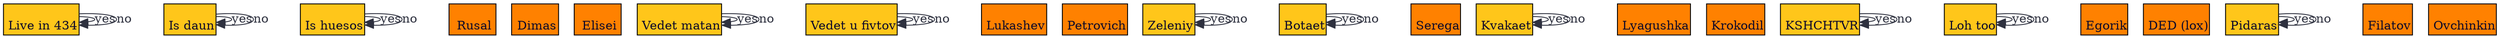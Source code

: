 digraph TreeGraph {
node [shape="box", style="filled", fillcolor="#FFC61A", fontcolor="#0e0a2a", margin="0.01"];
"Live in 434" [shape="record", label="\n Live in 434"];
node [shape="box", style="filled", fillcolor="#FFC61A", fontcolor="#0e0a2a", margin="0.01"];
"Is daun" [shape="record", label="\n Is daun"];
node [shape="box", style="filled", fillcolor="#FFC61A", fontcolor="#0e0a2a", margin="0.01"];
"Is huesos" [shape="record", label="\n Is huesos"];
node [shape="box", style="filled", fillcolor="#FF8100", fontcolor="#0e0a2a", margin="0.01"];
"Rusal" [shape="record", label="\n Rusal"];
node [shape="box", style="filled", fillcolor="#FF8100", fontcolor="#0e0a2a", margin="0.01"];
"Dimas" [shape="record", label="\n Dimas"];
node [shape="box", style="filled", fillcolor="#FF8100", fontcolor="#0e0a2a", margin="0.01"];
"Elisei" [shape="record", label="\n Elisei"];
node [shape="box", style="filled", fillcolor="#FFC61A", fontcolor="#0e0a2a", margin="0.01"];
"Vedet matan" [shape="record", label="\n Vedet matan"];
node [shape="box", style="filled", fillcolor="#FFC61A", fontcolor="#0e0a2a", margin="0.01"];
"Vedet u fivtov" [shape="record", label="\n Vedet u fivtov"];
node [shape="box", style="filled", fillcolor="#FF8100", fontcolor="#0e0a2a", margin="0.01"];
"Lukashev" [shape="record", label="\n Lukashev"];
node [shape="box", style="filled", fillcolor="#FF8100", fontcolor="#0e0a2a", margin="0.01"];
"Petrovich" [shape="record", label="\n Petrovich"];
node [shape="box", style="filled", fillcolor="#FFC61A", fontcolor="#0e0a2a", margin="0.01"];
"Zeleniy" [shape="record", label="\n Zeleniy"];
node [shape="box", style="filled", fillcolor="#FFC61A", fontcolor="#0e0a2a", margin="0.01"];
"Botaet" [shape="record", label="\n Botaet"];
node [shape="box", style="filled", fillcolor="#FF8100", fontcolor="#0e0a2a", margin="0.01"];
"Serega" [shape="record", label="\n Serega"];
node [shape="box", style="filled", fillcolor="#FFC61A", fontcolor="#0e0a2a", margin="0.01"];
"Kvakaet" [shape="record", label="\n Kvakaet"];
node [shape="box", style="filled", fillcolor="#FF8100", fontcolor="#0e0a2a", margin="0.01"];
"Lyagushka" [shape="record", label="\n Lyagushka"];
node [shape="box", style="filled", fillcolor="#FF8100", fontcolor="#0e0a2a", margin="0.01"];
"Krokodil" [shape="record", label="\n Krokodil"];
node [shape="box", style="filled", fillcolor="#FFC61A", fontcolor="#0e0a2a", margin="0.01"];
"KSHCHTVR" [shape="record", label="\n KSHCHTVR"];
node [shape="box", style="filled", fillcolor="#FFC61A", fontcolor="#0e0a2a", margin="0.01"];
"Loh too" [shape="record", label="\n Loh too"];
node [shape="box", style="filled", fillcolor="#FF8100", fontcolor="#0e0a2a", margin="0.01"];
"Egorik" [shape="record", label="\n Egorik"];
node [shape="box", style="filled", fillcolor="#FF8100", fontcolor="#0e0a2a", margin="0.01"];
"DED (lox)" [shape="record", label="\n DED (lox)"];
node [shape="box", style="filled", fillcolor="#FFC61A", fontcolor="#0e0a2a", margin="0.01"];
"Pidaras" [shape="record", label="\n Pidaras"];
node [shape="box", style="filled", fillcolor="#FF8100", fontcolor="#0e0a2a", margin="0.01"];
"Filatov" [shape="record", label="\n Filatov"];
node [shape="box", style="filled", fillcolor="#FF8100", fontcolor="#0e0a2a", margin="0.01"];
"Ovchinkin" [shape="record", label="\n Ovchinkin"];
"Live in 434" -> "Live in 434"  [label = "yes" color="#2E313F" fontcolor="#2E313F"];
"Is daun" -> "Is daun"  [label = "yes" color="#2E313F" fontcolor="#2E313F"];
"Is huesos" -> "Is huesos"  [label = "yes" color="#2E313F" fontcolor="#2E313F"];
"Is huesos" -> "Is huesos"  [label = "no" color="#2E313F" fontcolor="#2E313F"];
"Is daun" -> "Is daun"  [label = "no" color="#2E313F" fontcolor="#2E313F"];
"Live in 434" -> "Live in 434"  [label = "no" color="#2E313F" fontcolor="#2E313F"];
"Vedet matan" -> "Vedet matan"  [label = "yes" color="#2E313F" fontcolor="#2E313F"];
"Vedet u fivtov" -> "Vedet u fivtov"  [label = "yes" color="#2E313F" fontcolor="#2E313F"];
"Vedet u fivtov" -> "Vedet u fivtov"  [label = "no" color="#2E313F" fontcolor="#2E313F"];
"Vedet matan" -> "Vedet matan"  [label = "no" color="#2E313F" fontcolor="#2E313F"];
"Zeleniy" -> "Zeleniy"  [label = "yes" color="#2E313F" fontcolor="#2E313F"];
"Botaet" -> "Botaet"  [label = "yes" color="#2E313F" fontcolor="#2E313F"];
"Botaet" -> "Botaet"  [label = "no" color="#2E313F" fontcolor="#2E313F"];
"Kvakaet" -> "Kvakaet"  [label = "yes" color="#2E313F" fontcolor="#2E313F"];
"Kvakaet" -> "Kvakaet"  [label = "no" color="#2E313F" fontcolor="#2E313F"];
"Zeleniy" -> "Zeleniy"  [label = "no" color="#2E313F" fontcolor="#2E313F"];
"KSHCHTVR" -> "KSHCHTVR"  [label = "yes" color="#2E313F" fontcolor="#2E313F"];
"Loh too" -> "Loh too"  [label = "yes" color="#2E313F" fontcolor="#2E313F"];
"Loh too" -> "Loh too"  [label = "no" color="#2E313F" fontcolor="#2E313F"];
"KSHCHTVR" -> "KSHCHTVR"  [label = "no" color="#2E313F" fontcolor="#2E313F"];
"Pidaras" -> "Pidaras"  [label = "yes" color="#2E313F" fontcolor="#2E313F"];
"Pidaras" -> "Pidaras"  [label = "no" color="#2E313F" fontcolor="#2E313F"];
}